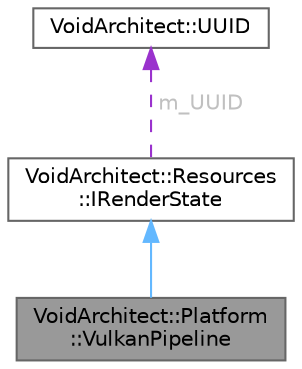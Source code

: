 digraph "VoidArchitect::Platform::VulkanPipeline"
{
 // LATEX_PDF_SIZE
  bgcolor="transparent";
  edge [fontname=Helvetica,fontsize=10,labelfontname=Helvetica,labelfontsize=10];
  node [fontname=Helvetica,fontsize=10,shape=box,height=0.2,width=0.4];
  Node1 [id="Node000001",label="VoidArchitect::Platform\l::VulkanPipeline",height=0.2,width=0.4,color="gray40", fillcolor="grey60", style="filled", fontcolor="black",tooltip=" "];
  Node2 -> Node1 [id="edge1_Node000001_Node000002",dir="back",color="steelblue1",style="solid",tooltip=" "];
  Node2 [id="Node000002",label="VoidArchitect::Resources\l::IRenderState",height=0.2,width=0.4,color="gray40", fillcolor="white", style="filled",URL="$class_void_architect_1_1_resources_1_1_i_render_state.html",tooltip=" "];
  Node3 -> Node2 [id="edge2_Node000002_Node000003",dir="back",color="darkorchid3",style="dashed",tooltip=" ",label=<<TABLE CELLBORDER="0" BORDER="0"><TR><TD VALIGN="top" ALIGN="LEFT" CELLPADDING="1" CELLSPACING="0">m_UUID</TD></TR>
</TABLE>> ,fontcolor="grey" ];
  Node3 [id="Node000003",label="VoidArchitect::UUID",height=0.2,width=0.4,color="gray40", fillcolor="white", style="filled",URL="$class_void_architect_1_1_u_u_i_d.html",tooltip=" "];
}
